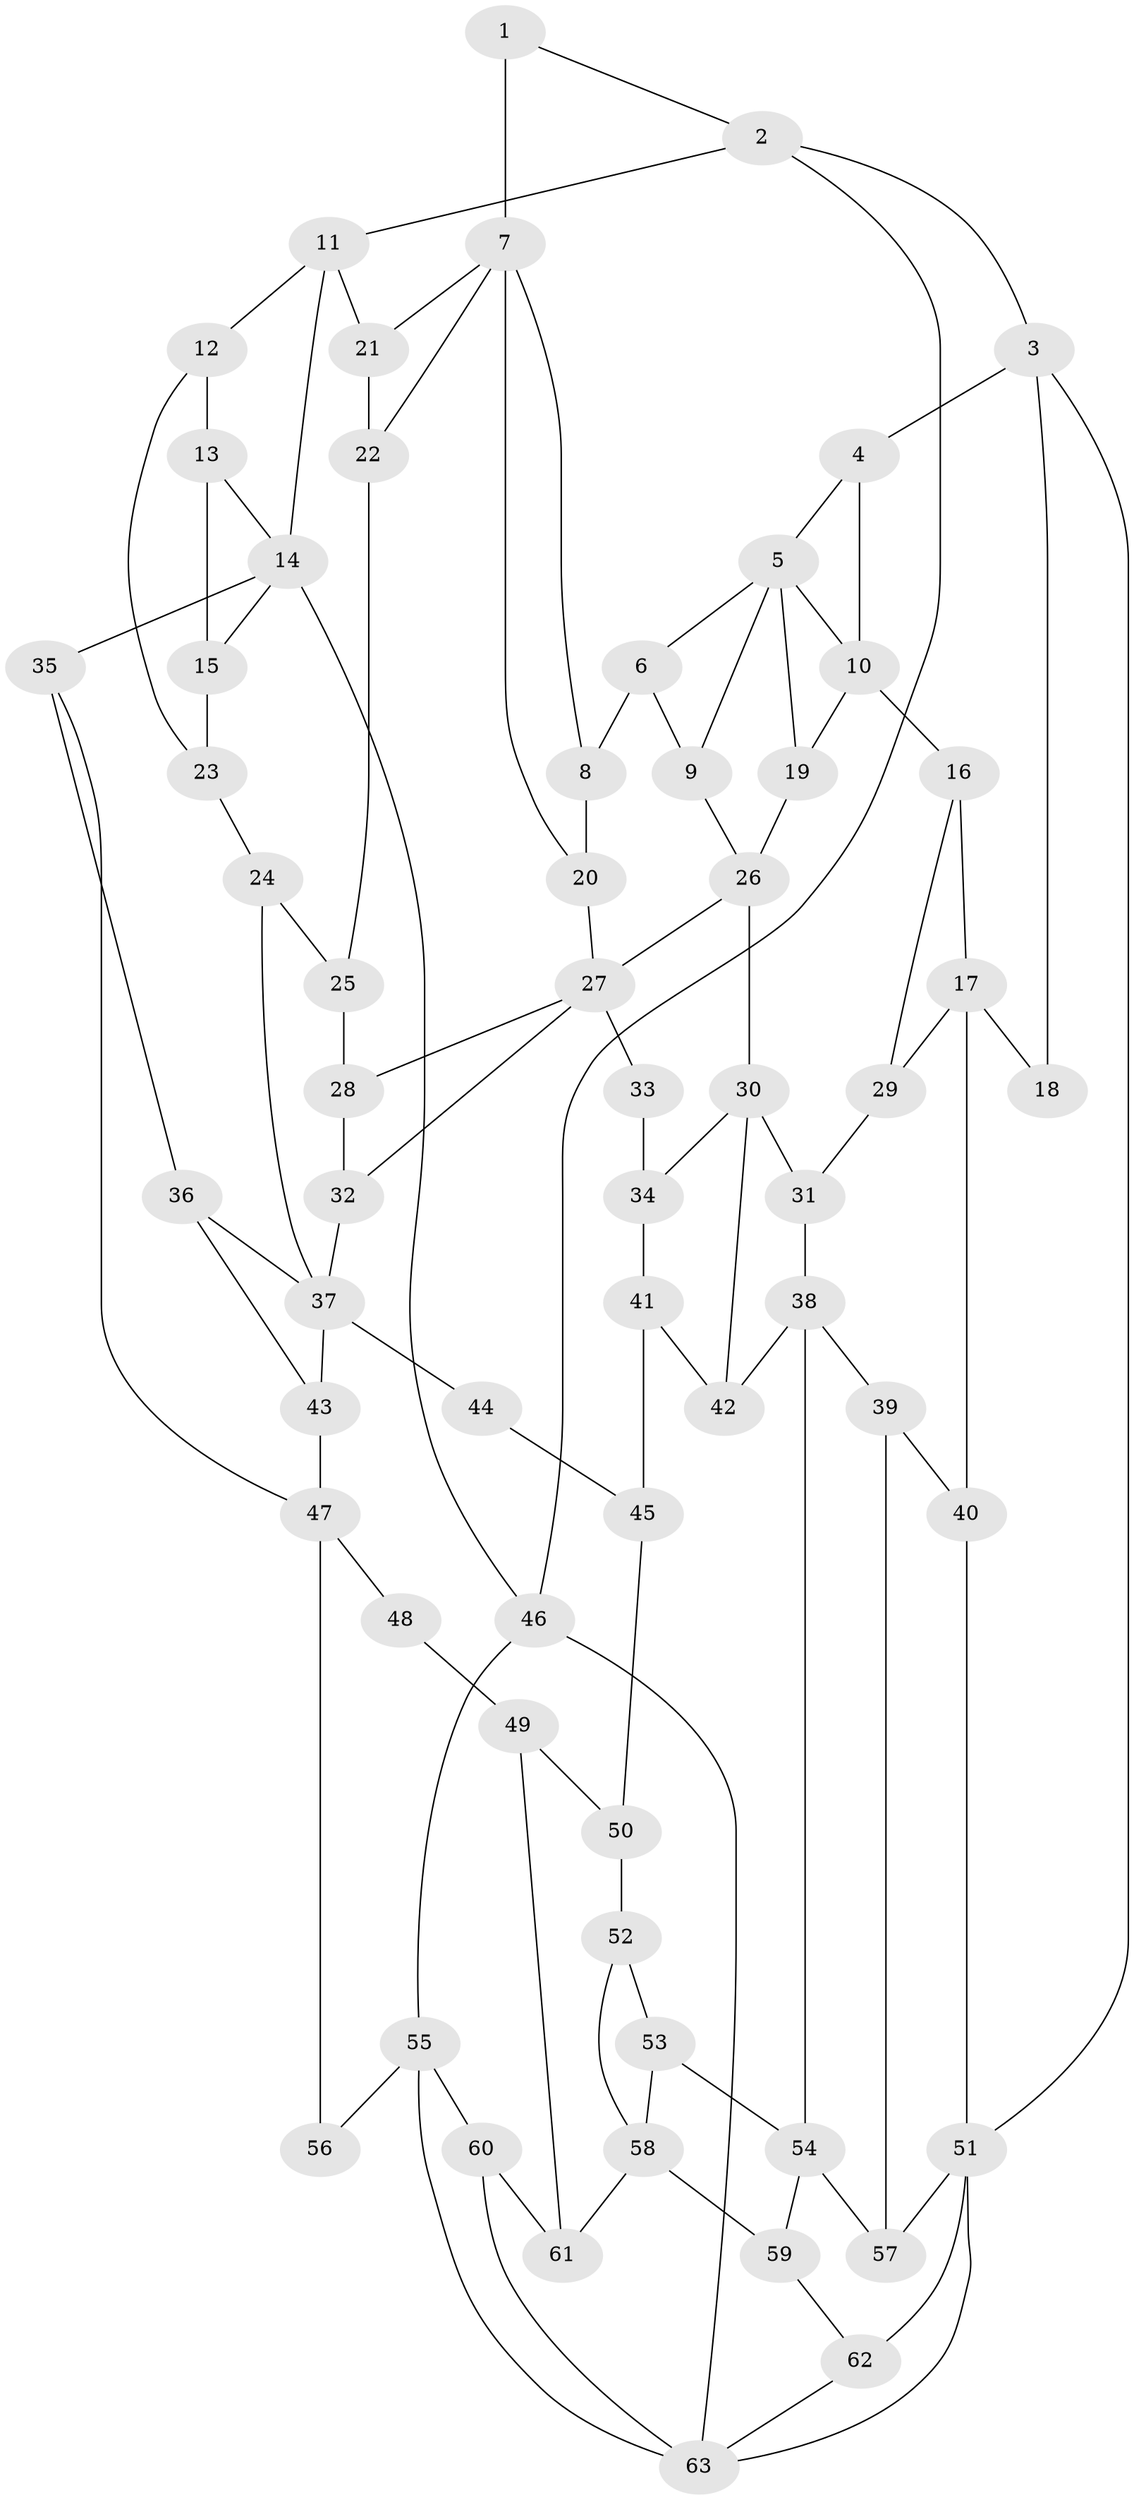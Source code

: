 // original degree distribution, {3: 0.023809523809523808, 4: 0.21428571428571427, 6: 0.1984126984126984, 5: 0.5634920634920635}
// Generated by graph-tools (version 1.1) at 2025/38/03/09/25 02:38:20]
// undirected, 63 vertices, 105 edges
graph export_dot {
graph [start="1"]
  node [color=gray90,style=filled];
  1;
  2;
  3;
  4;
  5;
  6;
  7;
  8;
  9;
  10;
  11;
  12;
  13;
  14;
  15;
  16;
  17;
  18;
  19;
  20;
  21;
  22;
  23;
  24;
  25;
  26;
  27;
  28;
  29;
  30;
  31;
  32;
  33;
  34;
  35;
  36;
  37;
  38;
  39;
  40;
  41;
  42;
  43;
  44;
  45;
  46;
  47;
  48;
  49;
  50;
  51;
  52;
  53;
  54;
  55;
  56;
  57;
  58;
  59;
  60;
  61;
  62;
  63;
  1 -- 2 [weight=1.0];
  1 -- 7 [weight=2.0];
  2 -- 3 [weight=1.0];
  2 -- 11 [weight=1.0];
  2 -- 46 [weight=1.0];
  3 -- 4 [weight=1.0];
  3 -- 18 [weight=1.0];
  3 -- 51 [weight=1.0];
  4 -- 5 [weight=1.0];
  4 -- 10 [weight=1.0];
  5 -- 6 [weight=1.0];
  5 -- 9 [weight=1.0];
  5 -- 10 [weight=2.0];
  5 -- 19 [weight=1.0];
  6 -- 8 [weight=1.0];
  6 -- 9 [weight=1.0];
  7 -- 8 [weight=1.0];
  7 -- 20 [weight=1.0];
  7 -- 21 [weight=1.0];
  7 -- 22 [weight=1.0];
  8 -- 20 [weight=1.0];
  9 -- 26 [weight=1.0];
  10 -- 16 [weight=2.0];
  10 -- 19 [weight=1.0];
  11 -- 12 [weight=1.0];
  11 -- 14 [weight=1.0];
  11 -- 21 [weight=1.0];
  12 -- 13 [weight=1.0];
  12 -- 23 [weight=1.0];
  13 -- 14 [weight=1.0];
  13 -- 15 [weight=2.0];
  14 -- 15 [weight=1.0];
  14 -- 35 [weight=2.0];
  14 -- 46 [weight=1.0];
  15 -- 23 [weight=1.0];
  16 -- 17 [weight=1.0];
  16 -- 29 [weight=1.0];
  17 -- 18 [weight=2.0];
  17 -- 29 [weight=1.0];
  17 -- 40 [weight=2.0];
  19 -- 26 [weight=1.0];
  20 -- 27 [weight=1.0];
  21 -- 22 [weight=1.0];
  22 -- 25 [weight=1.0];
  23 -- 24 [weight=1.0];
  24 -- 25 [weight=1.0];
  24 -- 37 [weight=1.0];
  25 -- 28 [weight=1.0];
  26 -- 27 [weight=1.0];
  26 -- 30 [weight=2.0];
  27 -- 28 [weight=1.0];
  27 -- 32 [weight=1.0];
  27 -- 33 [weight=2.0];
  28 -- 32 [weight=1.0];
  29 -- 31 [weight=1.0];
  30 -- 31 [weight=2.0];
  30 -- 34 [weight=1.0];
  30 -- 42 [weight=1.0];
  31 -- 38 [weight=1.0];
  32 -- 37 [weight=1.0];
  33 -- 34 [weight=1.0];
  34 -- 41 [weight=1.0];
  35 -- 36 [weight=1.0];
  35 -- 47 [weight=1.0];
  36 -- 37 [weight=1.0];
  36 -- 43 [weight=1.0];
  37 -- 43 [weight=1.0];
  37 -- 44 [weight=2.0];
  38 -- 39 [weight=2.0];
  38 -- 42 [weight=1.0];
  38 -- 54 [weight=2.0];
  39 -- 40 [weight=2.0];
  39 -- 57 [weight=1.0];
  40 -- 51 [weight=1.0];
  41 -- 42 [weight=1.0];
  41 -- 45 [weight=1.0];
  43 -- 47 [weight=1.0];
  44 -- 45 [weight=1.0];
  45 -- 50 [weight=1.0];
  46 -- 55 [weight=1.0];
  46 -- 63 [weight=1.0];
  47 -- 48 [weight=2.0];
  47 -- 56 [weight=2.0];
  48 -- 49 [weight=1.0];
  49 -- 50 [weight=1.0];
  49 -- 61 [weight=1.0];
  50 -- 52 [weight=1.0];
  51 -- 57 [weight=1.0];
  51 -- 62 [weight=2.0];
  51 -- 63 [weight=1.0];
  52 -- 53 [weight=1.0];
  52 -- 58 [weight=1.0];
  53 -- 54 [weight=1.0];
  53 -- 58 [weight=1.0];
  54 -- 57 [weight=1.0];
  54 -- 59 [weight=1.0];
  55 -- 56 [weight=2.0];
  55 -- 60 [weight=2.0];
  55 -- 63 [weight=1.0];
  58 -- 59 [weight=2.0];
  58 -- 61 [weight=2.0];
  59 -- 62 [weight=1.0];
  60 -- 61 [weight=2.0];
  60 -- 63 [weight=1.0];
  62 -- 63 [weight=1.0];
}

